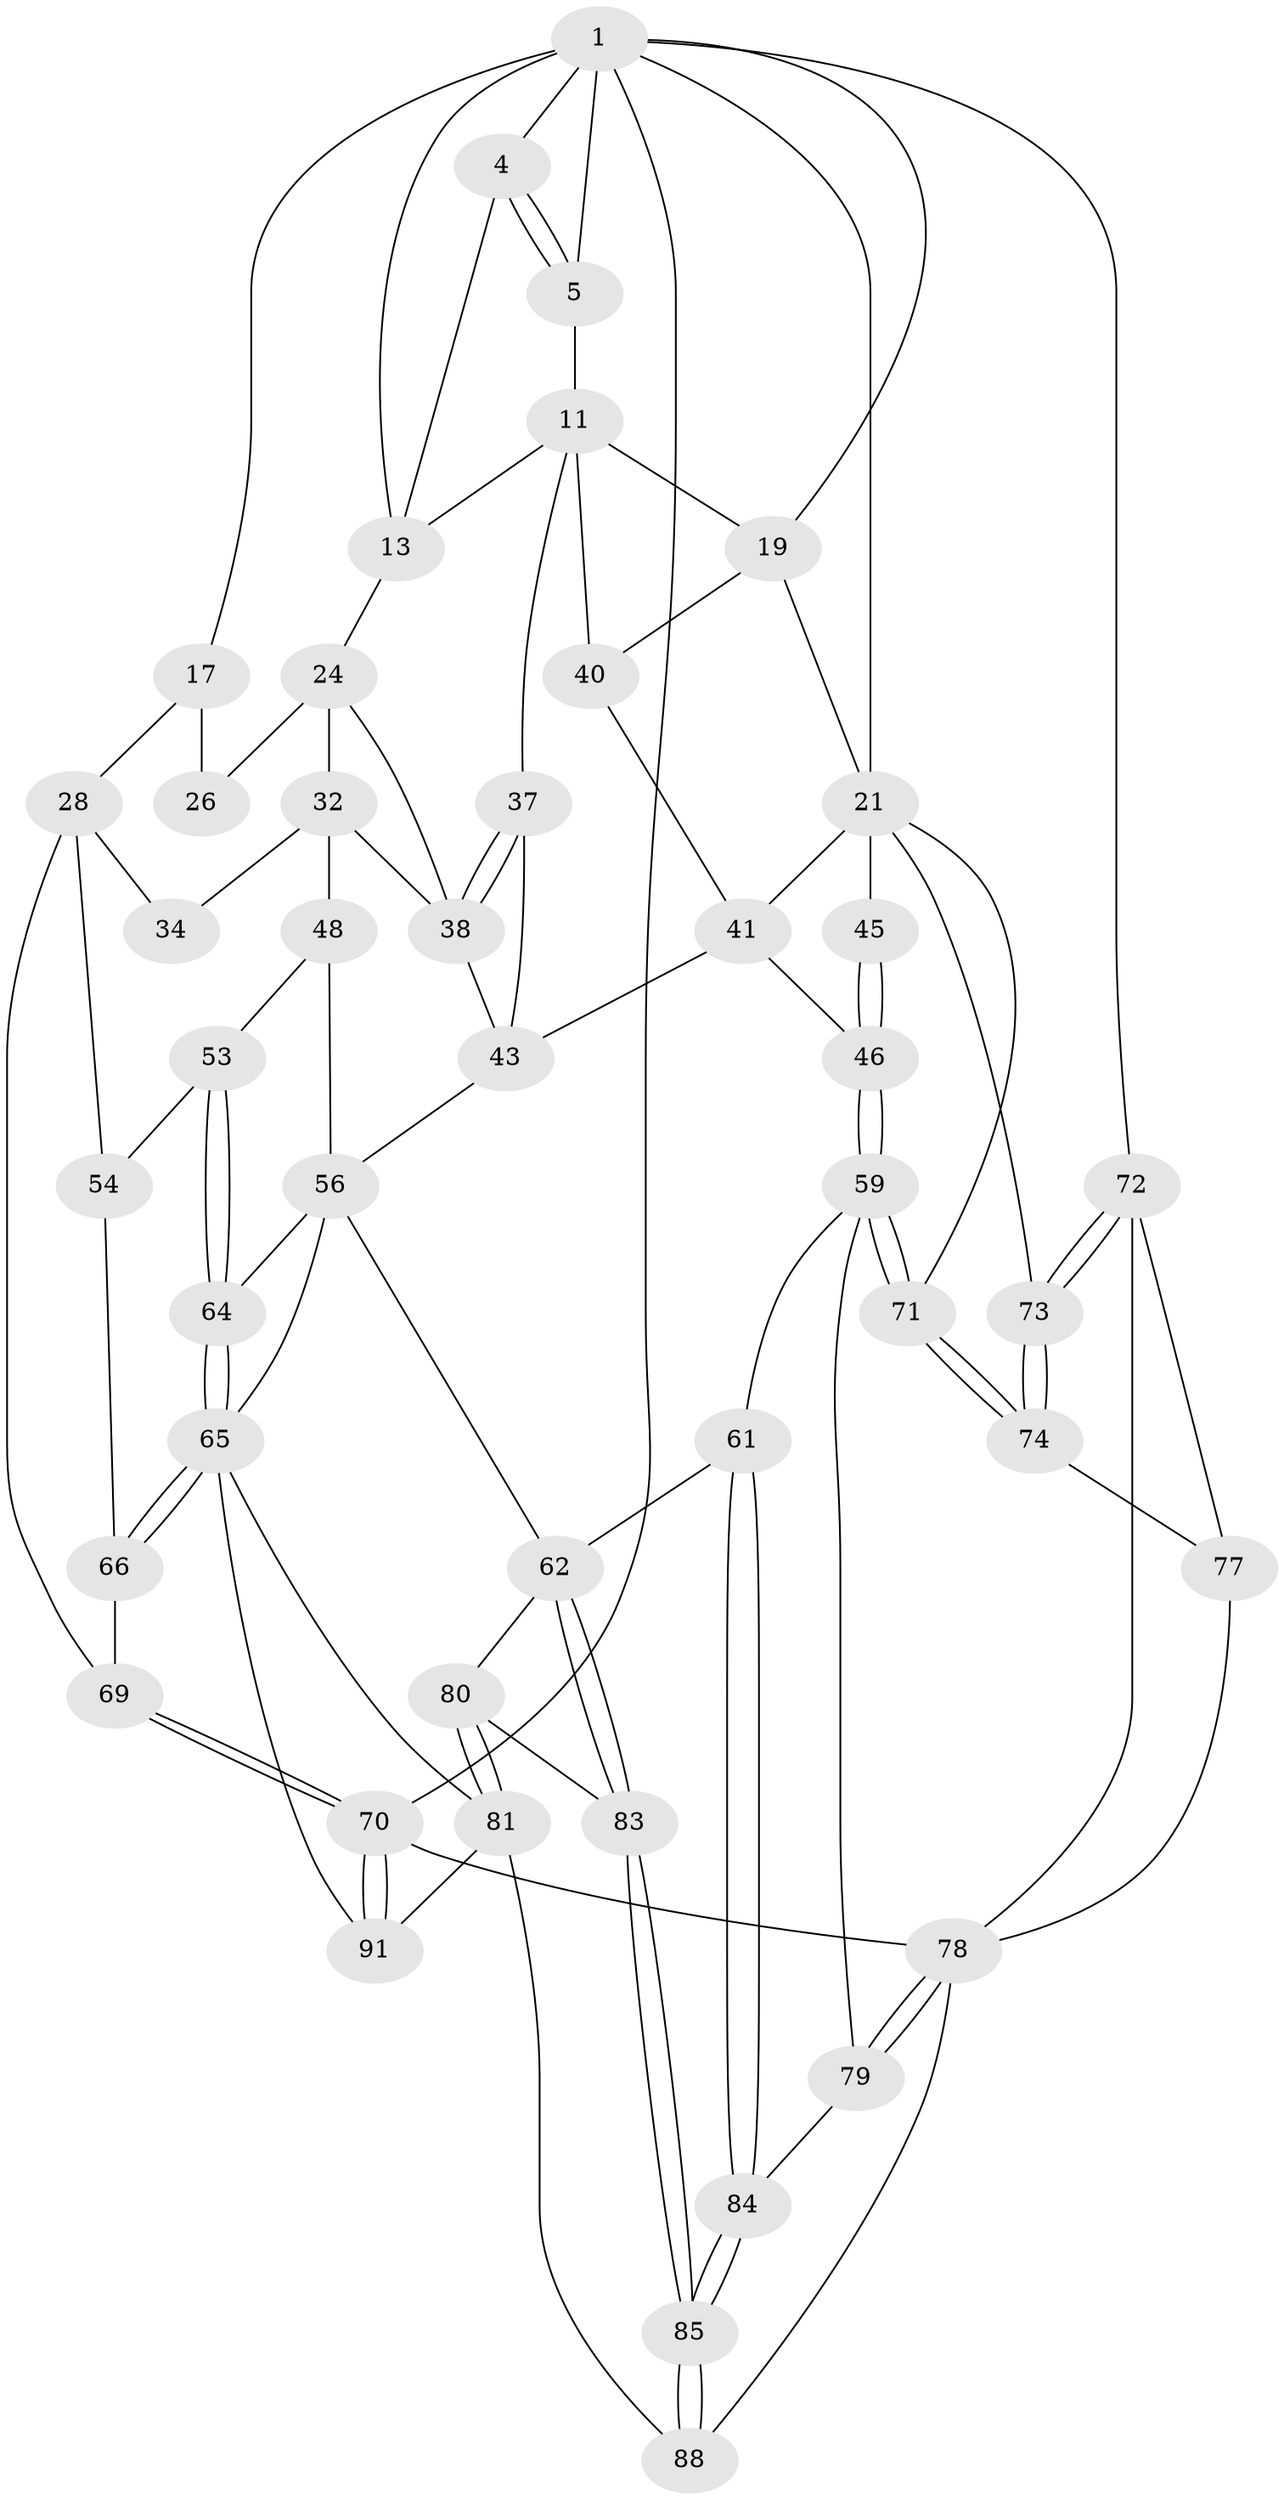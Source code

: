// original degree distribution, {3: 0.03260869565217391, 6: 0.25, 4: 0.2717391304347826, 5: 0.44565217391304346}
// Generated by graph-tools (version 1.1) at 2025/17/03/09/25 04:17:23]
// undirected, 46 vertices, 102 edges
graph export_dot {
graph [start="1"]
  node [color=gray90,style=filled];
  1 [pos="+0.8735636631514934+0",super="+6+2"];
  4 [pos="+0.48175868588261667+0"];
  5 [pos="+0.663416715118302+0",super="+7"];
  11 [pos="+0.5456807149101547+0.23261417472212206",super="+12+20"];
  13 [pos="+0.4711336534325648+0.1705985684469131",super="+14"];
  17 [pos="+0.12180129662431431+0.19744451446963718",super="+27+18"];
  19 [pos="+0.8675709939929896+0.26389198213154835",super="+23"];
  21 [pos="+1+0.45281396929300316",super="+50+22"];
  24 [pos="+0.3458062889855971+0.27045055814187635",super="+35+25"];
  26 [pos="+0.1865752023445059+0.27488476084085967"];
  28 [pos="+0+0.4063767732943713",super="+29"];
  32 [pos="+0.16275137299539683+0.4757706623077791",super="+36+33"];
  34 [pos="+0.05068921468619957+0.4708453732349344"];
  37 [pos="+0.5280054101832361+0.40642784364313367"];
  38 [pos="+0.4530141245175516+0.5205499615985494",super="+39"];
  40 [pos="+0.6512765748367577+0.3328069877038052"];
  41 [pos="+0.7178132780483003+0.4555684260384245",super="+42"];
  43 [pos="+0.6137158371923022+0.5211585468873083",super="+52"];
  45 [pos="+0.8006281167223565+0.5670015885789447"];
  46 [pos="+0.725047596878062+0.6490354671324929"];
  48 [pos="+0.301750690170357+0.58776167936894",super="+49"];
  53 [pos="+0.13145141967399684+0.6159971385892148"];
  54 [pos="+0.10615893132551578+0.6304311291985509",super="+67"];
  56 [pos="+0.514385202296194+0.7017468754961625",super="+57"];
  59 [pos="+0.7234338291833714+0.6992550551975063",super="+60"];
  61 [pos="+0.5999674653889872+0.7444488372046331"];
  62 [pos="+0.5799422242908004+0.7424729159310989",super="+63"];
  64 [pos="+0.1461329284183082+0.6360761660185162"];
  65 [pos="+0.1492708021034092+0.746957467016541",super="+75"];
  66 [pos="+0.04687495041865898+0.7924212332653957",super="+76"];
  69 [pos="+0+0.9101768601931903"];
  70 [pos="+0+1"];
  71 [pos="+0.7978117280837665+0.7339122484492884"];
  72 [pos="+1+0.8517235787268327",super="+89"];
  73 [pos="+1+0.7245820230313317"];
  74 [pos="+0.8377386628686164+0.7967936713458168"];
  77 [pos="+0.8411690470088992+0.8521260550543828"];
  78 [pos="+0.777497286315793+0.9131254922454792",super="+87"];
  79 [pos="+0.7287227282934053+0.8964999063894193"];
  80 [pos="+0.40246603721501323+0.9187746901682357"];
  81 [pos="+0.3154020442512605+0.9851673781358581",super="+92"];
  83 [pos="+0.5364714236576948+0.8580966877534696"];
  84 [pos="+0.645990406747279+0.8878354373782106"];
  85 [pos="+0.5683152001019497+1"];
  88 [pos="+0.5675814645679618+1"];
  91 [pos="+0.27012808510365705+1"];
  1 -- 19;
  1 -- 5 [weight=2];
  1 -- 21;
  1 -- 72;
  1 -- 17 [weight=2];
  1 -- 4;
  1 -- 70;
  1 -- 13;
  4 -- 5;
  4 -- 5;
  4 -- 13;
  5 -- 11;
  11 -- 13;
  11 -- 37;
  11 -- 19;
  11 -- 40;
  13 -- 24;
  17 -- 26;
  17 -- 28 [weight=2];
  19 -- 40;
  19 -- 21;
  21 -- 73;
  21 -- 45 [weight=2];
  21 -- 71;
  21 -- 41;
  24 -- 32 [weight=2];
  24 -- 26;
  24 -- 38;
  28 -- 34 [weight=2];
  28 -- 69;
  28 -- 54 [weight=2];
  32 -- 48 [weight=2];
  32 -- 38;
  32 -- 34;
  37 -- 38;
  37 -- 38;
  37 -- 43;
  38 -- 43;
  40 -- 41;
  41 -- 43;
  41 -- 46;
  43 -- 56;
  45 -- 46;
  45 -- 46;
  46 -- 59;
  46 -- 59;
  48 -- 56;
  48 -- 53;
  53 -- 54;
  53 -- 64;
  53 -- 64;
  54 -- 66;
  56 -- 64;
  56 -- 62;
  56 -- 65;
  59 -- 71;
  59 -- 71;
  59 -- 61;
  59 -- 79;
  61 -- 62;
  61 -- 84;
  61 -- 84;
  62 -- 83;
  62 -- 83;
  62 -- 80;
  64 -- 65;
  64 -- 65;
  65 -- 66 [weight=2];
  65 -- 66;
  65 -- 81;
  65 -- 91;
  66 -- 69;
  69 -- 70;
  69 -- 70;
  70 -- 91;
  70 -- 91;
  70 -- 78;
  71 -- 74;
  71 -- 74;
  72 -- 73;
  72 -- 73;
  72 -- 78 [weight=2];
  72 -- 77;
  73 -- 74;
  73 -- 74;
  74 -- 77;
  77 -- 78;
  78 -- 79;
  78 -- 79;
  78 -- 88;
  79 -- 84;
  80 -- 81;
  80 -- 81;
  80 -- 83;
  81 -- 88;
  81 -- 91;
  83 -- 85;
  83 -- 85;
  84 -- 85;
  84 -- 85;
  85 -- 88;
  85 -- 88;
}
